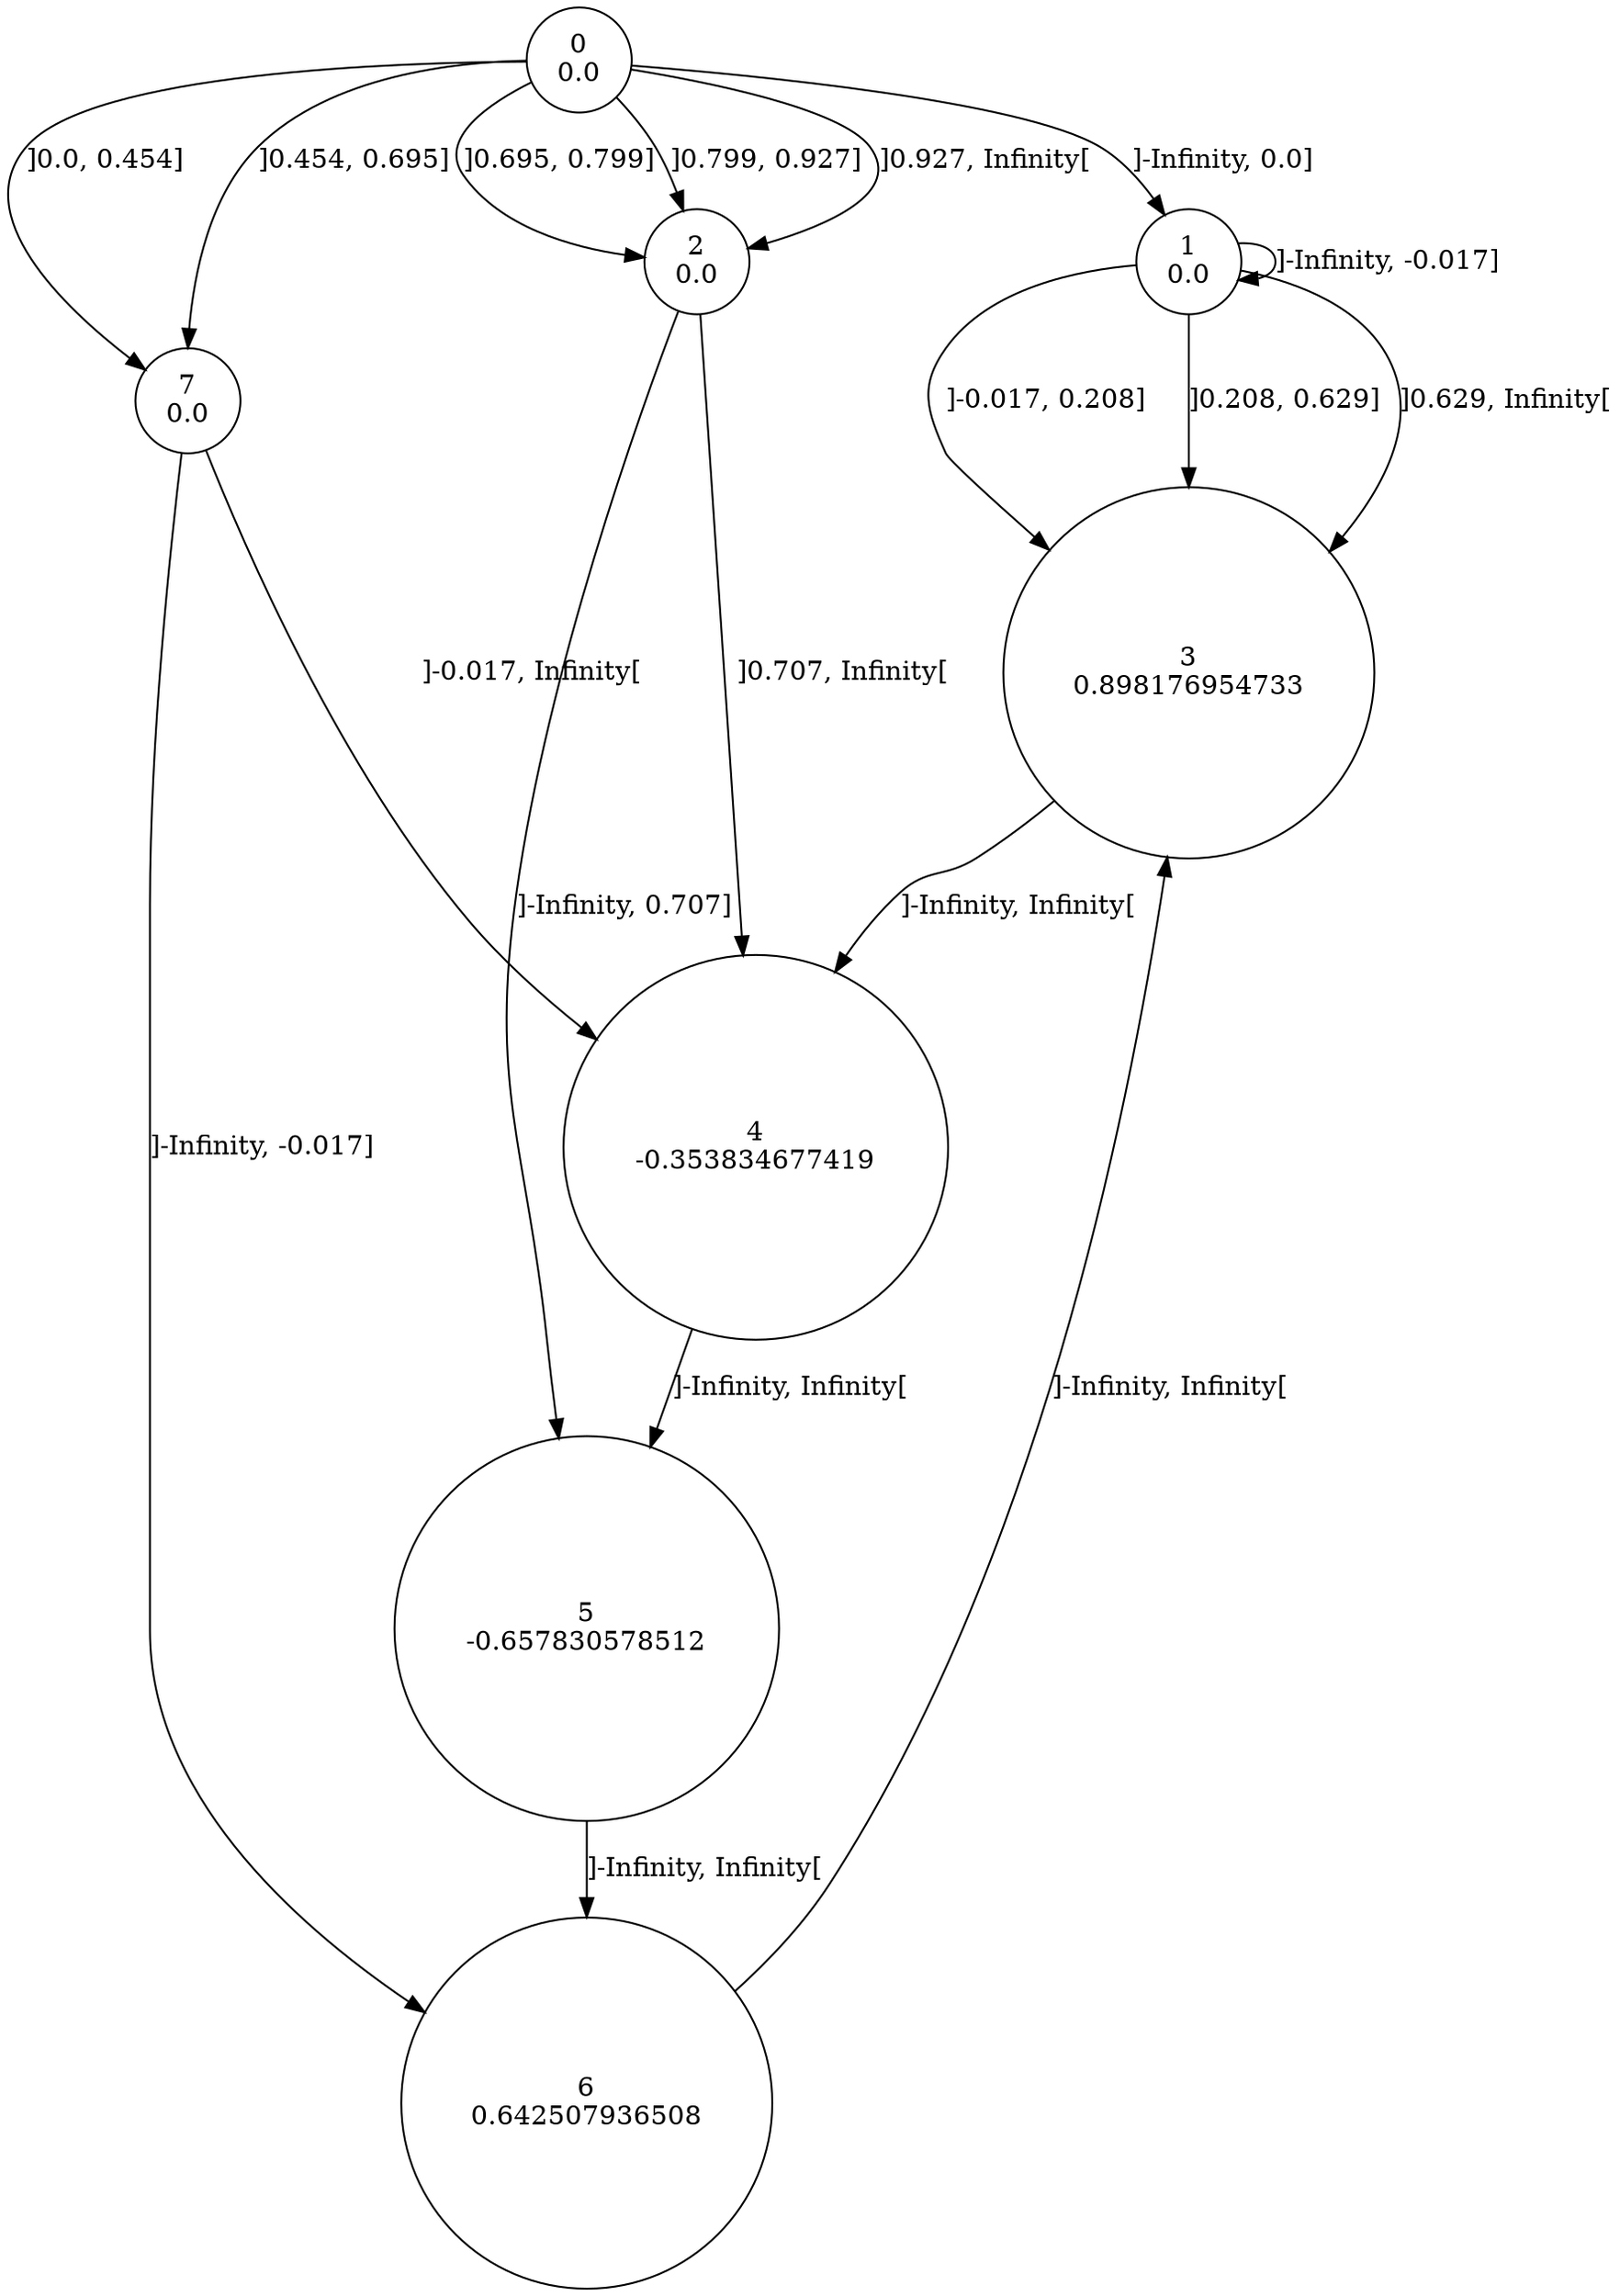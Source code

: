 digraph a {
0 [shape=circle, label="0\n0.0"];
	0 -> 1 [label="]-Infinity, 0.0]"];
	0 -> 7 [label="]0.0, 0.454]"];
	0 -> 7 [label="]0.454, 0.695]"];
	0 -> 2 [label="]0.695, 0.799]"];
	0 -> 2 [label="]0.799, 0.927]"];
	0 -> 2 [label="]0.927, Infinity["];
1 [shape=circle, label="1\n0.0"];
	1 -> 1 [label="]-Infinity, -0.017]"];
	1 -> 3 [label="]-0.017, 0.208]"];
	1 -> 3 [label="]0.208, 0.629]"];
	1 -> 3 [label="]0.629, Infinity["];
2 [shape=circle, label="2\n0.0"];
	2 -> 5 [label="]-Infinity, 0.707]"];
	2 -> 4 [label="]0.707, Infinity["];
3 [shape=circle, label="3\n0.898176954733"];
	3 -> 4 [label="]-Infinity, Infinity["];
4 [shape=circle, label="4\n-0.353834677419"];
	4 -> 5 [label="]-Infinity, Infinity["];
5 [shape=circle, label="5\n-0.657830578512"];
	5 -> 6 [label="]-Infinity, Infinity["];
6 [shape=circle, label="6\n0.642507936508"];
	6 -> 3 [label="]-Infinity, Infinity["];
7 [shape=circle, label="7\n0.0"];
	7 -> 6 [label="]-Infinity, -0.017]"];
	7 -> 4 [label="]-0.017, Infinity["];
}